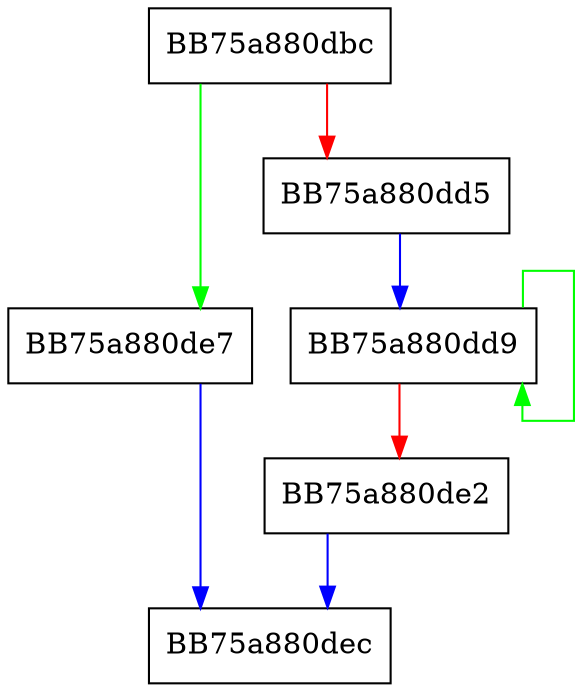 digraph WPP_SF_DsdLdd {
  node [shape="box"];
  graph [splines=ortho];
  BB75a880dbc -> BB75a880de7 [color="green"];
  BB75a880dbc -> BB75a880dd5 [color="red"];
  BB75a880dd5 -> BB75a880dd9 [color="blue"];
  BB75a880dd9 -> BB75a880dd9 [color="green"];
  BB75a880dd9 -> BB75a880de2 [color="red"];
  BB75a880de2 -> BB75a880dec [color="blue"];
  BB75a880de7 -> BB75a880dec [color="blue"];
}